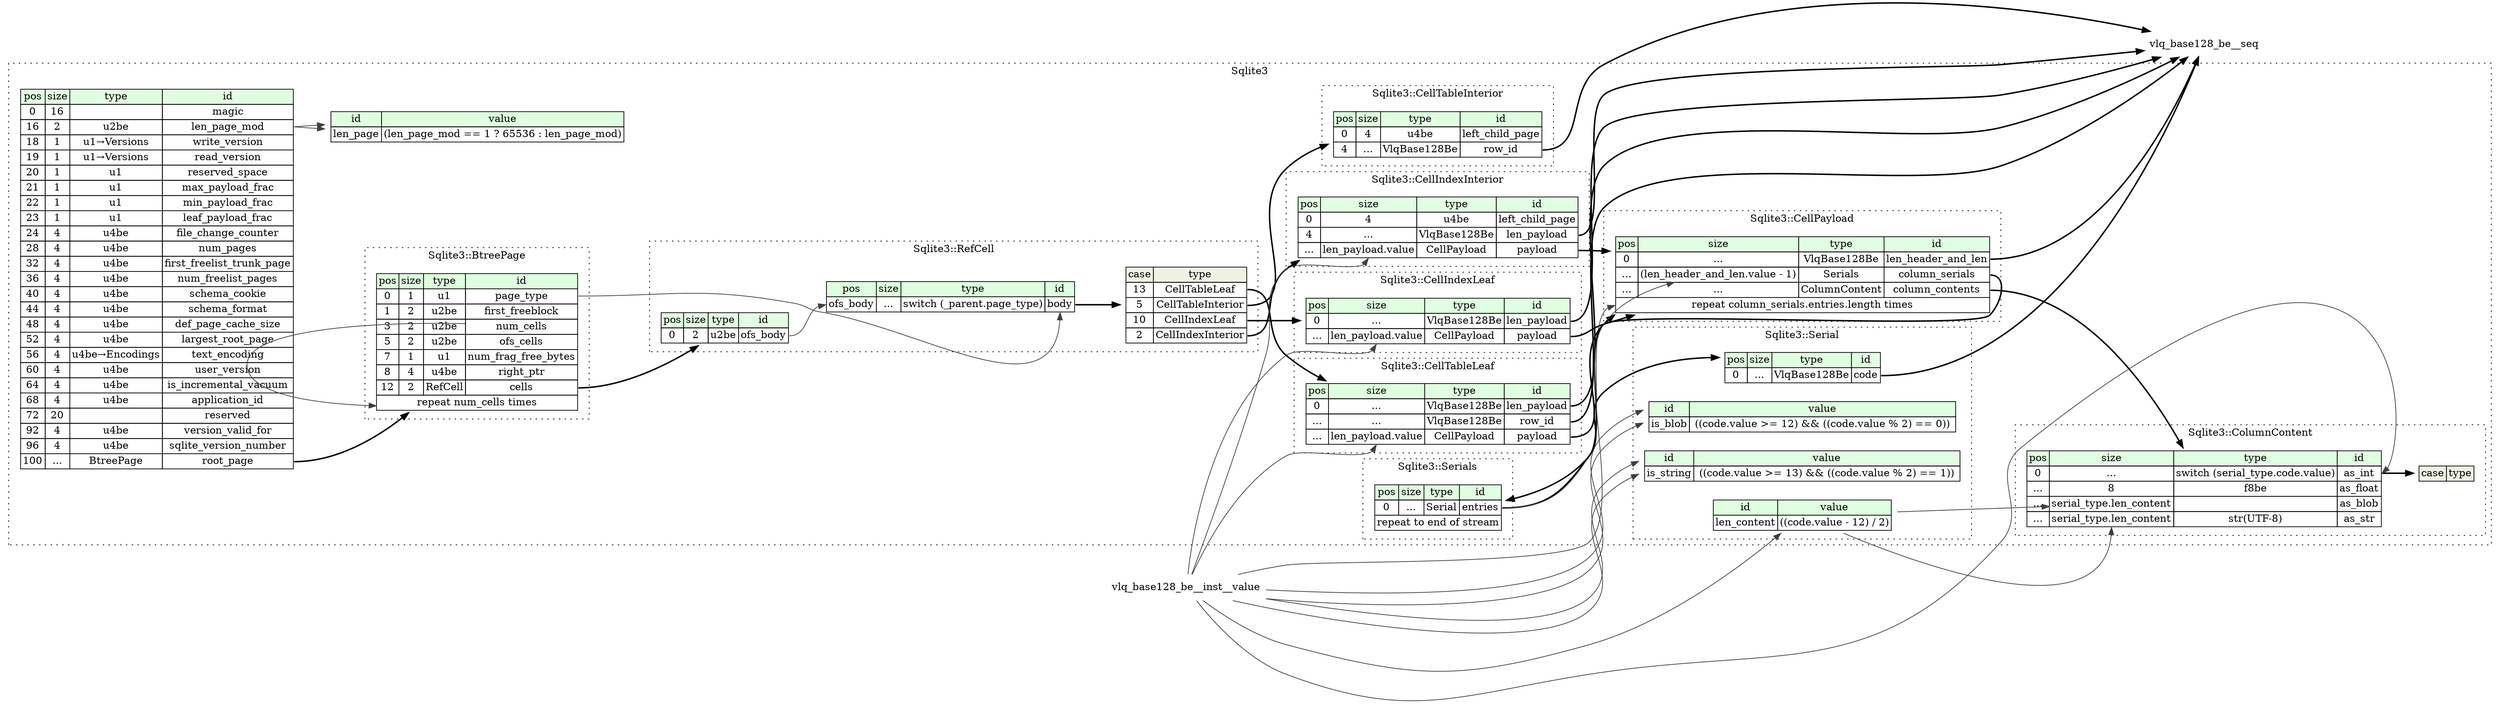 digraph {
	rankdir=LR;
	node [shape=plaintext];
	subgraph cluster__sqlite3 {
		label="Sqlite3";
		graph[style=dotted];

		sqlite3__seq [label=<<TABLE BORDER="0" CELLBORDER="1" CELLSPACING="0">
			<TR><TD BGCOLOR="#E0FFE0">pos</TD><TD BGCOLOR="#E0FFE0">size</TD><TD BGCOLOR="#E0FFE0">type</TD><TD BGCOLOR="#E0FFE0">id</TD></TR>
			<TR><TD PORT="magic_pos">0</TD><TD PORT="magic_size">16</TD><TD></TD><TD PORT="magic_type">magic</TD></TR>
			<TR><TD PORT="len_page_mod_pos">16</TD><TD PORT="len_page_mod_size">2</TD><TD>u2be</TD><TD PORT="len_page_mod_type">len_page_mod</TD></TR>
			<TR><TD PORT="write_version_pos">18</TD><TD PORT="write_version_size">1</TD><TD>u1→Versions</TD><TD PORT="write_version_type">write_version</TD></TR>
			<TR><TD PORT="read_version_pos">19</TD><TD PORT="read_version_size">1</TD><TD>u1→Versions</TD><TD PORT="read_version_type">read_version</TD></TR>
			<TR><TD PORT="reserved_space_pos">20</TD><TD PORT="reserved_space_size">1</TD><TD>u1</TD><TD PORT="reserved_space_type">reserved_space</TD></TR>
			<TR><TD PORT="max_payload_frac_pos">21</TD><TD PORT="max_payload_frac_size">1</TD><TD>u1</TD><TD PORT="max_payload_frac_type">max_payload_frac</TD></TR>
			<TR><TD PORT="min_payload_frac_pos">22</TD><TD PORT="min_payload_frac_size">1</TD><TD>u1</TD><TD PORT="min_payload_frac_type">min_payload_frac</TD></TR>
			<TR><TD PORT="leaf_payload_frac_pos">23</TD><TD PORT="leaf_payload_frac_size">1</TD><TD>u1</TD><TD PORT="leaf_payload_frac_type">leaf_payload_frac</TD></TR>
			<TR><TD PORT="file_change_counter_pos">24</TD><TD PORT="file_change_counter_size">4</TD><TD>u4be</TD><TD PORT="file_change_counter_type">file_change_counter</TD></TR>
			<TR><TD PORT="num_pages_pos">28</TD><TD PORT="num_pages_size">4</TD><TD>u4be</TD><TD PORT="num_pages_type">num_pages</TD></TR>
			<TR><TD PORT="first_freelist_trunk_page_pos">32</TD><TD PORT="first_freelist_trunk_page_size">4</TD><TD>u4be</TD><TD PORT="first_freelist_trunk_page_type">first_freelist_trunk_page</TD></TR>
			<TR><TD PORT="num_freelist_pages_pos">36</TD><TD PORT="num_freelist_pages_size">4</TD><TD>u4be</TD><TD PORT="num_freelist_pages_type">num_freelist_pages</TD></TR>
			<TR><TD PORT="schema_cookie_pos">40</TD><TD PORT="schema_cookie_size">4</TD><TD>u4be</TD><TD PORT="schema_cookie_type">schema_cookie</TD></TR>
			<TR><TD PORT="schema_format_pos">44</TD><TD PORT="schema_format_size">4</TD><TD>u4be</TD><TD PORT="schema_format_type">schema_format</TD></TR>
			<TR><TD PORT="def_page_cache_size_pos">48</TD><TD PORT="def_page_cache_size_size">4</TD><TD>u4be</TD><TD PORT="def_page_cache_size_type">def_page_cache_size</TD></TR>
			<TR><TD PORT="largest_root_page_pos">52</TD><TD PORT="largest_root_page_size">4</TD><TD>u4be</TD><TD PORT="largest_root_page_type">largest_root_page</TD></TR>
			<TR><TD PORT="text_encoding_pos">56</TD><TD PORT="text_encoding_size">4</TD><TD>u4be→Encodings</TD><TD PORT="text_encoding_type">text_encoding</TD></TR>
			<TR><TD PORT="user_version_pos">60</TD><TD PORT="user_version_size">4</TD><TD>u4be</TD><TD PORT="user_version_type">user_version</TD></TR>
			<TR><TD PORT="is_incremental_vacuum_pos">64</TD><TD PORT="is_incremental_vacuum_size">4</TD><TD>u4be</TD><TD PORT="is_incremental_vacuum_type">is_incremental_vacuum</TD></TR>
			<TR><TD PORT="application_id_pos">68</TD><TD PORT="application_id_size">4</TD><TD>u4be</TD><TD PORT="application_id_type">application_id</TD></TR>
			<TR><TD PORT="reserved_pos">72</TD><TD PORT="reserved_size">20</TD><TD></TD><TD PORT="reserved_type">reserved</TD></TR>
			<TR><TD PORT="version_valid_for_pos">92</TD><TD PORT="version_valid_for_size">4</TD><TD>u4be</TD><TD PORT="version_valid_for_type">version_valid_for</TD></TR>
			<TR><TD PORT="sqlite_version_number_pos">96</TD><TD PORT="sqlite_version_number_size">4</TD><TD>u4be</TD><TD PORT="sqlite_version_number_type">sqlite_version_number</TD></TR>
			<TR><TD PORT="root_page_pos">100</TD><TD PORT="root_page_size">...</TD><TD>BtreePage</TD><TD PORT="root_page_type">root_page</TD></TR>
		</TABLE>>];
		sqlite3__inst__len_page [label=<<TABLE BORDER="0" CELLBORDER="1" CELLSPACING="0">
			<TR><TD BGCOLOR="#E0FFE0">id</TD><TD BGCOLOR="#E0FFE0">value</TD></TR>
			<TR><TD>len_page</TD><TD>(len_page_mod == 1 ? 65536 : len_page_mod)</TD></TR>
		</TABLE>>];
		subgraph cluster__serial {
			label="Sqlite3::Serial";
			graph[style=dotted];

			serial__seq [label=<<TABLE BORDER="0" CELLBORDER="1" CELLSPACING="0">
				<TR><TD BGCOLOR="#E0FFE0">pos</TD><TD BGCOLOR="#E0FFE0">size</TD><TD BGCOLOR="#E0FFE0">type</TD><TD BGCOLOR="#E0FFE0">id</TD></TR>
				<TR><TD PORT="code_pos">0</TD><TD PORT="code_size">...</TD><TD>VlqBase128Be</TD><TD PORT="code_type">code</TD></TR>
			</TABLE>>];
			serial__inst__is_blob [label=<<TABLE BORDER="0" CELLBORDER="1" CELLSPACING="0">
				<TR><TD BGCOLOR="#E0FFE0">id</TD><TD BGCOLOR="#E0FFE0">value</TD></TR>
				<TR><TD>is_blob</TD><TD> ((code.value &gt;= 12) &amp;&amp; ((code.value % 2) == 0)) </TD></TR>
			</TABLE>>];
			serial__inst__is_string [label=<<TABLE BORDER="0" CELLBORDER="1" CELLSPACING="0">
				<TR><TD BGCOLOR="#E0FFE0">id</TD><TD BGCOLOR="#E0FFE0">value</TD></TR>
				<TR><TD>is_string</TD><TD> ((code.value &gt;= 13) &amp;&amp; ((code.value % 2) == 1)) </TD></TR>
			</TABLE>>];
			serial__inst__len_content [label=<<TABLE BORDER="0" CELLBORDER="1" CELLSPACING="0">
				<TR><TD BGCOLOR="#E0FFE0">id</TD><TD BGCOLOR="#E0FFE0">value</TD></TR>
				<TR><TD>len_content</TD><TD>((code.value - 12) / 2)</TD></TR>
			</TABLE>>];
		}
		subgraph cluster__btree_page {
			label="Sqlite3::BtreePage";
			graph[style=dotted];

			btree_page__seq [label=<<TABLE BORDER="0" CELLBORDER="1" CELLSPACING="0">
				<TR><TD BGCOLOR="#E0FFE0">pos</TD><TD BGCOLOR="#E0FFE0">size</TD><TD BGCOLOR="#E0FFE0">type</TD><TD BGCOLOR="#E0FFE0">id</TD></TR>
				<TR><TD PORT="page_type_pos">0</TD><TD PORT="page_type_size">1</TD><TD>u1</TD><TD PORT="page_type_type">page_type</TD></TR>
				<TR><TD PORT="first_freeblock_pos">1</TD><TD PORT="first_freeblock_size">2</TD><TD>u2be</TD><TD PORT="first_freeblock_type">first_freeblock</TD></TR>
				<TR><TD PORT="num_cells_pos">3</TD><TD PORT="num_cells_size">2</TD><TD>u2be</TD><TD PORT="num_cells_type">num_cells</TD></TR>
				<TR><TD PORT="ofs_cells_pos">5</TD><TD PORT="ofs_cells_size">2</TD><TD>u2be</TD><TD PORT="ofs_cells_type">ofs_cells</TD></TR>
				<TR><TD PORT="num_frag_free_bytes_pos">7</TD><TD PORT="num_frag_free_bytes_size">1</TD><TD>u1</TD><TD PORT="num_frag_free_bytes_type">num_frag_free_bytes</TD></TR>
				<TR><TD PORT="right_ptr_pos">8</TD><TD PORT="right_ptr_size">4</TD><TD>u4be</TD><TD PORT="right_ptr_type">right_ptr</TD></TR>
				<TR><TD PORT="cells_pos">12</TD><TD PORT="cells_size">2</TD><TD>RefCell</TD><TD PORT="cells_type">cells</TD></TR>
				<TR><TD COLSPAN="4" PORT="cells__repeat">repeat num_cells times</TD></TR>
			</TABLE>>];
		}
		subgraph cluster__cell_index_leaf {
			label="Sqlite3::CellIndexLeaf";
			graph[style=dotted];

			cell_index_leaf__seq [label=<<TABLE BORDER="0" CELLBORDER="1" CELLSPACING="0">
				<TR><TD BGCOLOR="#E0FFE0">pos</TD><TD BGCOLOR="#E0FFE0">size</TD><TD BGCOLOR="#E0FFE0">type</TD><TD BGCOLOR="#E0FFE0">id</TD></TR>
				<TR><TD PORT="len_payload_pos">0</TD><TD PORT="len_payload_size">...</TD><TD>VlqBase128Be</TD><TD PORT="len_payload_type">len_payload</TD></TR>
				<TR><TD PORT="payload_pos">...</TD><TD PORT="payload_size">len_payload.value</TD><TD>CellPayload</TD><TD PORT="payload_type">payload</TD></TR>
			</TABLE>>];
		}
		subgraph cluster__serials {
			label="Sqlite3::Serials";
			graph[style=dotted];

			serials__seq [label=<<TABLE BORDER="0" CELLBORDER="1" CELLSPACING="0">
				<TR><TD BGCOLOR="#E0FFE0">pos</TD><TD BGCOLOR="#E0FFE0">size</TD><TD BGCOLOR="#E0FFE0">type</TD><TD BGCOLOR="#E0FFE0">id</TD></TR>
				<TR><TD PORT="entries_pos">0</TD><TD PORT="entries_size">...</TD><TD>Serial</TD><TD PORT="entries_type">entries</TD></TR>
				<TR><TD COLSPAN="4" PORT="entries__repeat">repeat to end of stream</TD></TR>
			</TABLE>>];
		}
		subgraph cluster__cell_table_leaf {
			label="Sqlite3::CellTableLeaf";
			graph[style=dotted];

			cell_table_leaf__seq [label=<<TABLE BORDER="0" CELLBORDER="1" CELLSPACING="0">
				<TR><TD BGCOLOR="#E0FFE0">pos</TD><TD BGCOLOR="#E0FFE0">size</TD><TD BGCOLOR="#E0FFE0">type</TD><TD BGCOLOR="#E0FFE0">id</TD></TR>
				<TR><TD PORT="len_payload_pos">0</TD><TD PORT="len_payload_size">...</TD><TD>VlqBase128Be</TD><TD PORT="len_payload_type">len_payload</TD></TR>
				<TR><TD PORT="row_id_pos">...</TD><TD PORT="row_id_size">...</TD><TD>VlqBase128Be</TD><TD PORT="row_id_type">row_id</TD></TR>
				<TR><TD PORT="payload_pos">...</TD><TD PORT="payload_size">len_payload.value</TD><TD>CellPayload</TD><TD PORT="payload_type">payload</TD></TR>
			</TABLE>>];
		}
		subgraph cluster__cell_payload {
			label="Sqlite3::CellPayload";
			graph[style=dotted];

			cell_payload__seq [label=<<TABLE BORDER="0" CELLBORDER="1" CELLSPACING="0">
				<TR><TD BGCOLOR="#E0FFE0">pos</TD><TD BGCOLOR="#E0FFE0">size</TD><TD BGCOLOR="#E0FFE0">type</TD><TD BGCOLOR="#E0FFE0">id</TD></TR>
				<TR><TD PORT="len_header_and_len_pos">0</TD><TD PORT="len_header_and_len_size">...</TD><TD>VlqBase128Be</TD><TD PORT="len_header_and_len_type">len_header_and_len</TD></TR>
				<TR><TD PORT="column_serials_pos">...</TD><TD PORT="column_serials_size">(len_header_and_len.value - 1)</TD><TD>Serials</TD><TD PORT="column_serials_type">column_serials</TD></TR>
				<TR><TD PORT="column_contents_pos">...</TD><TD PORT="column_contents_size">...</TD><TD>ColumnContent</TD><TD PORT="column_contents_type">column_contents</TD></TR>
				<TR><TD COLSPAN="4" PORT="column_contents__repeat">repeat column_serials.entries.length times</TD></TR>
			</TABLE>>];
		}
		subgraph cluster__cell_table_interior {
			label="Sqlite3::CellTableInterior";
			graph[style=dotted];

			cell_table_interior__seq [label=<<TABLE BORDER="0" CELLBORDER="1" CELLSPACING="0">
				<TR><TD BGCOLOR="#E0FFE0">pos</TD><TD BGCOLOR="#E0FFE0">size</TD><TD BGCOLOR="#E0FFE0">type</TD><TD BGCOLOR="#E0FFE0">id</TD></TR>
				<TR><TD PORT="left_child_page_pos">0</TD><TD PORT="left_child_page_size">4</TD><TD>u4be</TD><TD PORT="left_child_page_type">left_child_page</TD></TR>
				<TR><TD PORT="row_id_pos">4</TD><TD PORT="row_id_size">...</TD><TD>VlqBase128Be</TD><TD PORT="row_id_type">row_id</TD></TR>
			</TABLE>>];
		}
		subgraph cluster__cell_index_interior {
			label="Sqlite3::CellIndexInterior";
			graph[style=dotted];

			cell_index_interior__seq [label=<<TABLE BORDER="0" CELLBORDER="1" CELLSPACING="0">
				<TR><TD BGCOLOR="#E0FFE0">pos</TD><TD BGCOLOR="#E0FFE0">size</TD><TD BGCOLOR="#E0FFE0">type</TD><TD BGCOLOR="#E0FFE0">id</TD></TR>
				<TR><TD PORT="left_child_page_pos">0</TD><TD PORT="left_child_page_size">4</TD><TD>u4be</TD><TD PORT="left_child_page_type">left_child_page</TD></TR>
				<TR><TD PORT="len_payload_pos">4</TD><TD PORT="len_payload_size">...</TD><TD>VlqBase128Be</TD><TD PORT="len_payload_type">len_payload</TD></TR>
				<TR><TD PORT="payload_pos">...</TD><TD PORT="payload_size">len_payload.value</TD><TD>CellPayload</TD><TD PORT="payload_type">payload</TD></TR>
			</TABLE>>];
		}
		subgraph cluster__column_content {
			label="Sqlite3::ColumnContent";
			graph[style=dotted];

			column_content__seq [label=<<TABLE BORDER="0" CELLBORDER="1" CELLSPACING="0">
				<TR><TD BGCOLOR="#E0FFE0">pos</TD><TD BGCOLOR="#E0FFE0">size</TD><TD BGCOLOR="#E0FFE0">type</TD><TD BGCOLOR="#E0FFE0">id</TD></TR>
				<TR><TD PORT="as_int_pos">0</TD><TD PORT="as_int_size">...</TD><TD>switch (serial_type.code.value)</TD><TD PORT="as_int_type">as_int</TD></TR>
				<TR><TD PORT="as_float_pos">...</TD><TD PORT="as_float_size">8</TD><TD>f8be</TD><TD PORT="as_float_type">as_float</TD></TR>
				<TR><TD PORT="as_blob_pos">...</TD><TD PORT="as_blob_size">serial_type.len_content</TD><TD></TD><TD PORT="as_blob_type">as_blob</TD></TR>
				<TR><TD PORT="as_str_pos">...</TD><TD PORT="as_str_size">serial_type.len_content</TD><TD>str(UTF-8)</TD><TD PORT="as_str_type">as_str</TD></TR>
			</TABLE>>];
column_content__seq_as_int_switch [label=<<TABLE BORDER="0" CELLBORDER="1" CELLSPACING="0">
	<TR><TD BGCOLOR="#F0F2E4">case</TD><TD BGCOLOR="#F0F2E4">type</TD></TR>
</TABLE>>];
		}
		subgraph cluster__ref_cell {
			label="Sqlite3::RefCell";
			graph[style=dotted];

			ref_cell__seq [label=<<TABLE BORDER="0" CELLBORDER="1" CELLSPACING="0">
				<TR><TD BGCOLOR="#E0FFE0">pos</TD><TD BGCOLOR="#E0FFE0">size</TD><TD BGCOLOR="#E0FFE0">type</TD><TD BGCOLOR="#E0FFE0">id</TD></TR>
				<TR><TD PORT="ofs_body_pos">0</TD><TD PORT="ofs_body_size">2</TD><TD>u2be</TD><TD PORT="ofs_body_type">ofs_body</TD></TR>
			</TABLE>>];
			ref_cell__inst__body [label=<<TABLE BORDER="0" CELLBORDER="1" CELLSPACING="0">
				<TR><TD BGCOLOR="#E0FFE0">pos</TD><TD BGCOLOR="#E0FFE0">size</TD><TD BGCOLOR="#E0FFE0">type</TD><TD BGCOLOR="#E0FFE0">id</TD></TR>
				<TR><TD PORT="body_pos">ofs_body</TD><TD PORT="body_size">...</TD><TD>switch (_parent.page_type)</TD><TD PORT="body_type">body</TD></TR>
			</TABLE>>];
ref_cell__inst__body_body_switch [label=<<TABLE BORDER="0" CELLBORDER="1" CELLSPACING="0">
	<TR><TD BGCOLOR="#F0F2E4">case</TD><TD BGCOLOR="#F0F2E4">type</TD></TR>
	<TR><TD>13</TD><TD PORT="case0">CellTableLeaf</TD></TR>
	<TR><TD>5</TD><TD PORT="case1">CellTableInterior</TD></TR>
	<TR><TD>10</TD><TD PORT="case2">CellIndexLeaf</TD></TR>
	<TR><TD>2</TD><TD PORT="case3">CellIndexInterior</TD></TR>
</TABLE>>];
		}
	}
	sqlite3__seq:root_page_type -> btree_page__seq [style=bold];
	sqlite3__seq:len_page_mod_type -> sqlite3__inst__len_page [color="#404040"];
	sqlite3__seq:len_page_mod_type -> sqlite3__inst__len_page [color="#404040"];
	serial__seq:code_type -> vlq_base128_be__seq [style=bold];
	vlq_base128_be__inst__value:value_type -> serial__inst__is_blob [color="#404040"];
	vlq_base128_be__inst__value:value_type -> serial__inst__is_blob [color="#404040"];
	vlq_base128_be__inst__value:value_type -> serial__inst__is_string [color="#404040"];
	vlq_base128_be__inst__value:value_type -> serial__inst__is_string [color="#404040"];
	vlq_base128_be__inst__value:value_type -> serial__inst__len_content [color="#404040"];
	btree_page__seq:cells_type -> ref_cell__seq [style=bold];
	btree_page__seq:num_cells_type -> btree_page__seq:cells__repeat [color="#404040"];
	cell_index_leaf__seq:len_payload_type -> vlq_base128_be__seq [style=bold];
	vlq_base128_be__inst__value:value_type -> cell_index_leaf__seq:payload_size [color="#404040"];
	cell_index_leaf__seq:payload_type -> cell_payload__seq [style=bold];
	serials__seq:entries_type -> serial__seq [style=bold];
	cell_table_leaf__seq:len_payload_type -> vlq_base128_be__seq [style=bold];
	cell_table_leaf__seq:row_id_type -> vlq_base128_be__seq [style=bold];
	vlq_base128_be__inst__value:value_type -> cell_table_leaf__seq:payload_size [color="#404040"];
	cell_table_leaf__seq:payload_type -> cell_payload__seq [style=bold];
	cell_payload__seq:len_header_and_len_type -> vlq_base128_be__seq [style=bold];
	vlq_base128_be__inst__value:value_type -> cell_payload__seq:column_serials_size [color="#404040"];
	cell_payload__seq:column_serials_type -> serials__seq [style=bold];
	cell_payload__seq:column_contents_type -> column_content__seq [style=bold];
	serials__seq:entries_type -> cell_payload__seq:column_contents__repeat [color="#404040"];
	cell_table_interior__seq:row_id_type -> vlq_base128_be__seq [style=bold];
	cell_index_interior__seq:len_payload_type -> vlq_base128_be__seq [style=bold];
	vlq_base128_be__inst__value:value_type -> cell_index_interior__seq:payload_size [color="#404040"];
	cell_index_interior__seq:payload_type -> cell_payload__seq [style=bold];
	column_content__seq:as_int_type -> column_content__seq_as_int_switch [style=bold];
	vlq_base128_be__inst__value:value_type -> column_content__seq:as_int_type [color="#404040"];
	serial__inst__len_content:len_content_type -> column_content__seq:as_blob_size [color="#404040"];
	serial__inst__len_content:len_content_type -> column_content__seq:as_str_size [color="#404040"];
	ref_cell__seq:ofs_body_type -> ref_cell__inst__body:body_pos [color="#404040"];
	ref_cell__inst__body:body_type -> ref_cell__inst__body_body_switch [style=bold];
	ref_cell__inst__body_body_switch:case0 -> cell_table_leaf__seq [style=bold];
	ref_cell__inst__body_body_switch:case1 -> cell_table_interior__seq [style=bold];
	ref_cell__inst__body_body_switch:case2 -> cell_index_leaf__seq [style=bold];
	ref_cell__inst__body_body_switch:case3 -> cell_index_interior__seq [style=bold];
	btree_page__seq:page_type_type -> ref_cell__inst__body:body_type [color="#404040"];
}
